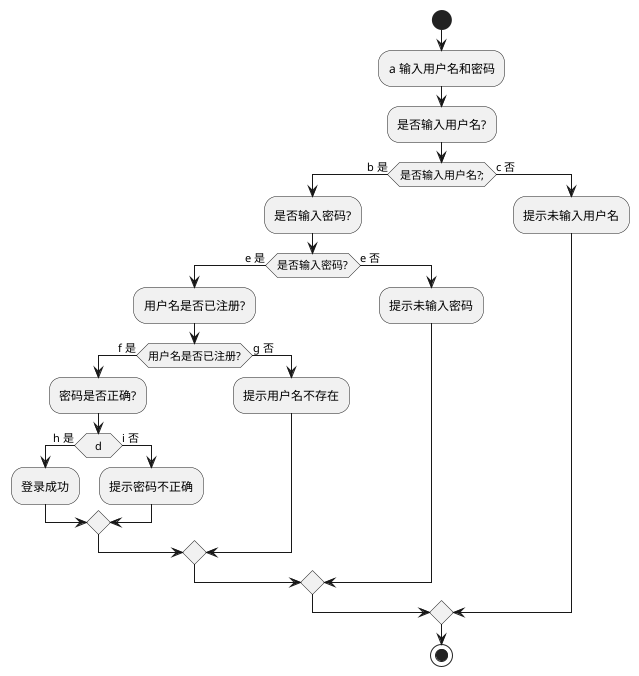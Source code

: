 @startuml

start

:a 输入用户名和密码;
:是否输入用户名?;
if (是否输入用户名?;) then (b 是)
    :是否输入密码?;
    if (是否输入密码?) then (e 是)
        :用户名是否已注册?;
        if (用户名是否已注册?) then (f 是)
            :密码是否正确?;
            if (d) then (h 是)
                :登录成功;
            else (i 否)
                :提示密码不正确;
            endif
        else (g 否)
            :提示用户名不存在;
        endif
    else (e 否)
        :提示未输入密码;
    endif
else (c 否)
    :提示未输入用户名;
endif

stop

@enduml